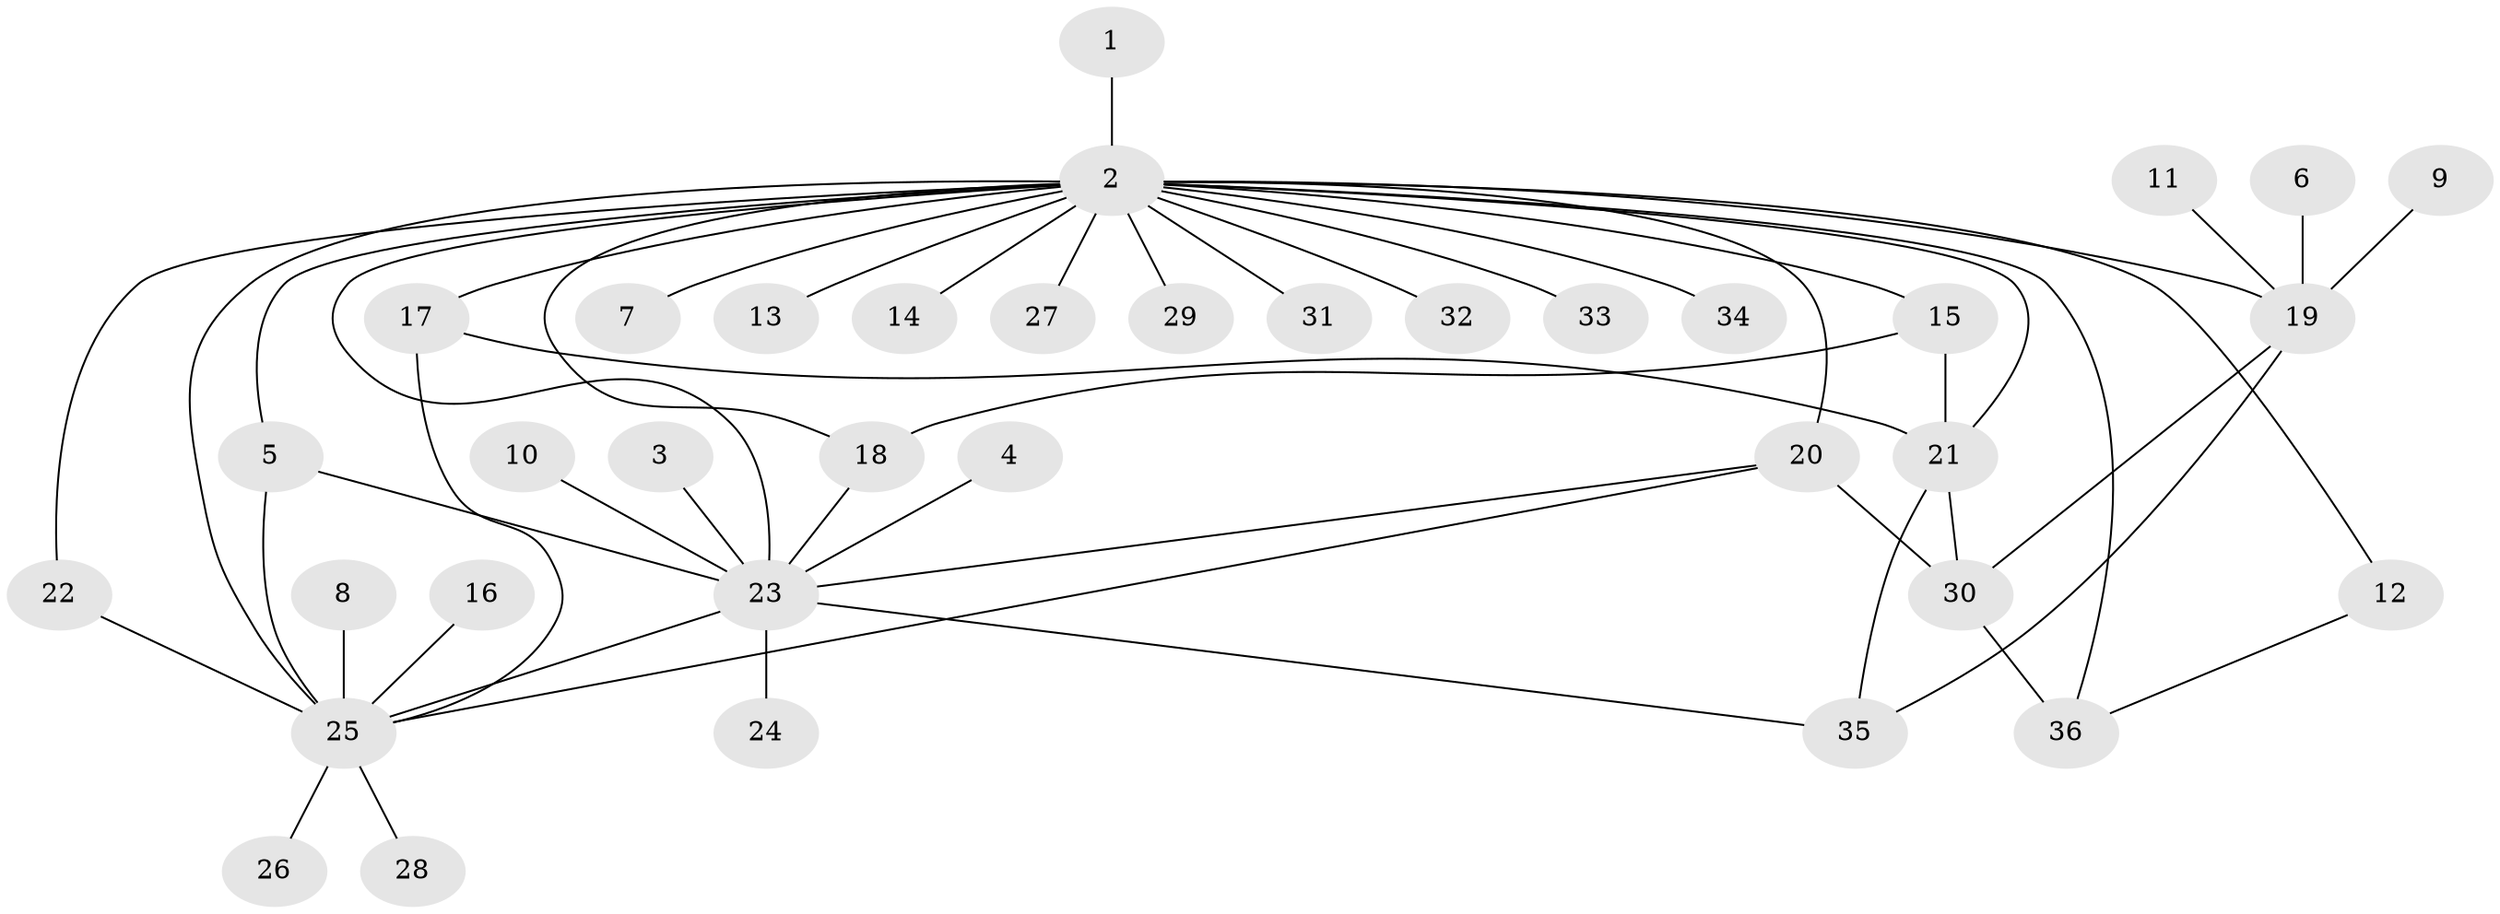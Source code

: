 // original degree distribution, {18: 0.014084507042253521, 10: 0.014084507042253521, 13: 0.014084507042253521, 1: 0.5070422535211268, 12: 0.028169014084507043, 3: 0.09859154929577464, 7: 0.014084507042253521, 4: 0.08450704225352113, 2: 0.19718309859154928, 9: 0.014084507042253521, 6: 0.014084507042253521}
// Generated by graph-tools (version 1.1) at 2025/26/03/09/25 03:26:01]
// undirected, 36 vertices, 52 edges
graph export_dot {
graph [start="1"]
  node [color=gray90,style=filled];
  1;
  2;
  3;
  4;
  5;
  6;
  7;
  8;
  9;
  10;
  11;
  12;
  13;
  14;
  15;
  16;
  17;
  18;
  19;
  20;
  21;
  22;
  23;
  24;
  25;
  26;
  27;
  28;
  29;
  30;
  31;
  32;
  33;
  34;
  35;
  36;
  1 -- 2 [weight=1.0];
  2 -- 5 [weight=1.0];
  2 -- 7 [weight=1.0];
  2 -- 12 [weight=1.0];
  2 -- 13 [weight=1.0];
  2 -- 14 [weight=3.0];
  2 -- 15 [weight=1.0];
  2 -- 17 [weight=2.0];
  2 -- 18 [weight=1.0];
  2 -- 19 [weight=2.0];
  2 -- 20 [weight=2.0];
  2 -- 21 [weight=1.0];
  2 -- 22 [weight=1.0];
  2 -- 23 [weight=1.0];
  2 -- 25 [weight=2.0];
  2 -- 27 [weight=1.0];
  2 -- 29 [weight=1.0];
  2 -- 31 [weight=1.0];
  2 -- 32 [weight=1.0];
  2 -- 33 [weight=1.0];
  2 -- 34 [weight=2.0];
  2 -- 36 [weight=1.0];
  3 -- 23 [weight=1.0];
  4 -- 23 [weight=1.0];
  5 -- 23 [weight=1.0];
  5 -- 25 [weight=1.0];
  6 -- 19 [weight=1.0];
  8 -- 25 [weight=1.0];
  9 -- 19 [weight=1.0];
  10 -- 23 [weight=1.0];
  11 -- 19 [weight=1.0];
  12 -- 36 [weight=1.0];
  15 -- 18 [weight=1.0];
  15 -- 21 [weight=1.0];
  16 -- 25 [weight=1.0];
  17 -- 21 [weight=1.0];
  17 -- 25 [weight=1.0];
  18 -- 23 [weight=1.0];
  19 -- 30 [weight=1.0];
  19 -- 35 [weight=1.0];
  20 -- 23 [weight=1.0];
  20 -- 25 [weight=1.0];
  20 -- 30 [weight=1.0];
  21 -- 30 [weight=1.0];
  21 -- 35 [weight=1.0];
  22 -- 25 [weight=1.0];
  23 -- 24 [weight=1.0];
  23 -- 25 [weight=1.0];
  23 -- 35 [weight=1.0];
  25 -- 26 [weight=1.0];
  25 -- 28 [weight=1.0];
  30 -- 36 [weight=1.0];
}

